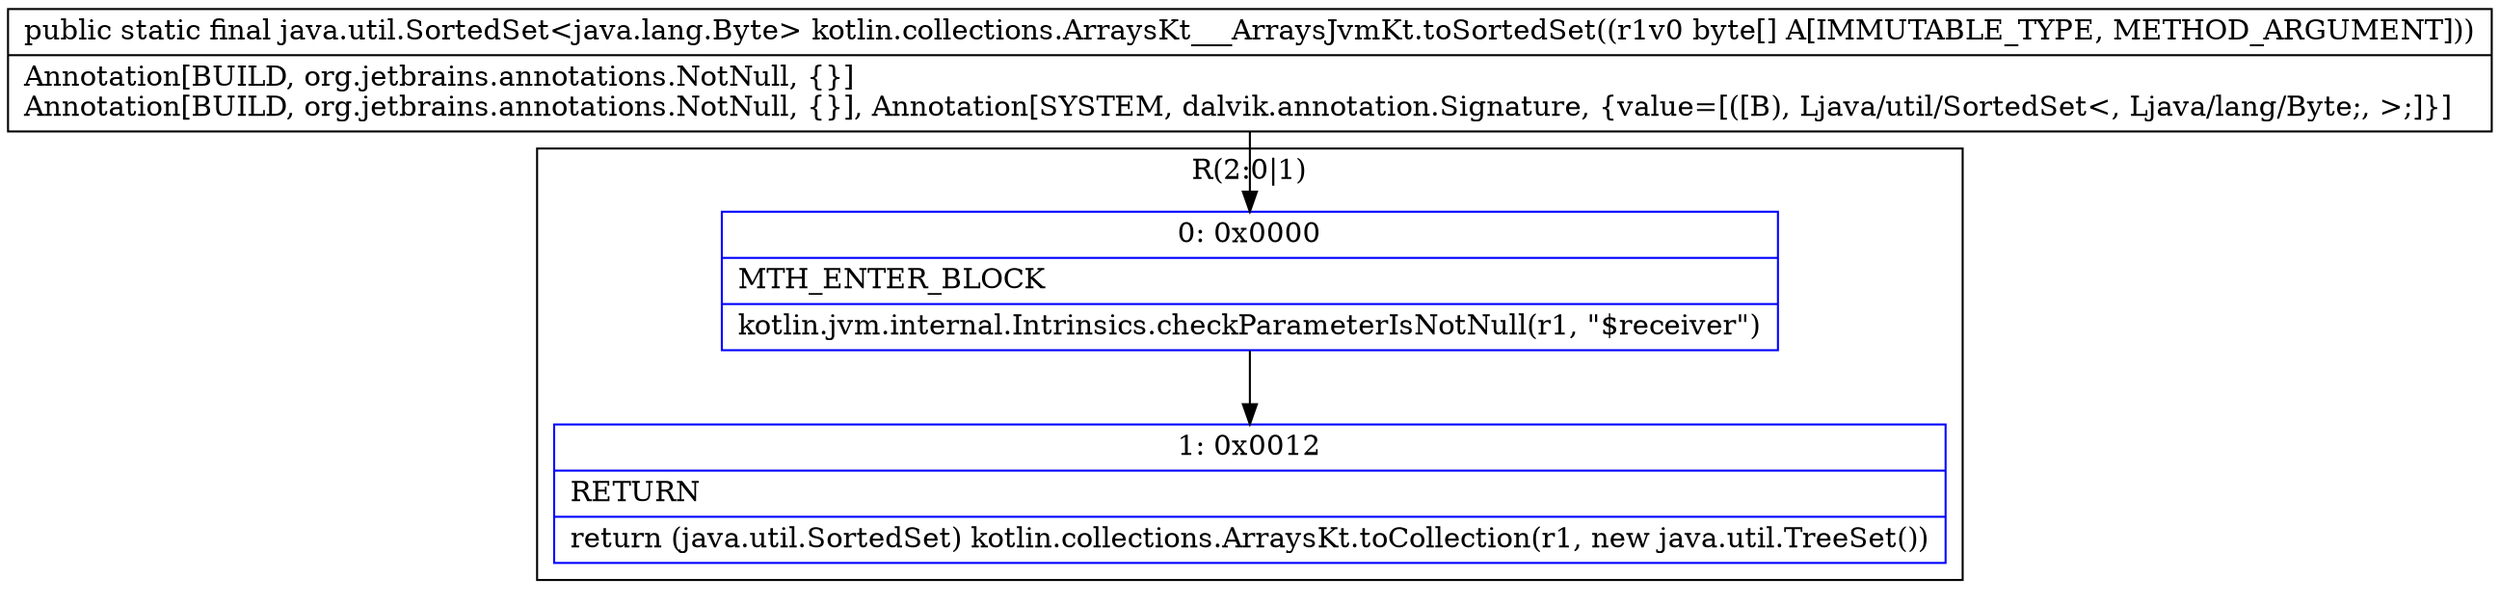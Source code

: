 digraph "CFG forkotlin.collections.ArraysKt___ArraysJvmKt.toSortedSet([B)Ljava\/util\/SortedSet;" {
subgraph cluster_Region_1482925186 {
label = "R(2:0|1)";
node [shape=record,color=blue];
Node_0 [shape=record,label="{0\:\ 0x0000|MTH_ENTER_BLOCK\l|kotlin.jvm.internal.Intrinsics.checkParameterIsNotNull(r1, \"$receiver\")\l}"];
Node_1 [shape=record,label="{1\:\ 0x0012|RETURN\l|return (java.util.SortedSet) kotlin.collections.ArraysKt.toCollection(r1, new java.util.TreeSet())\l}"];
}
MethodNode[shape=record,label="{public static final java.util.SortedSet\<java.lang.Byte\> kotlin.collections.ArraysKt___ArraysJvmKt.toSortedSet((r1v0 byte[] A[IMMUTABLE_TYPE, METHOD_ARGUMENT]))  | Annotation[BUILD, org.jetbrains.annotations.NotNull, \{\}]\lAnnotation[BUILD, org.jetbrains.annotations.NotNull, \{\}], Annotation[SYSTEM, dalvik.annotation.Signature, \{value=[([B), Ljava\/util\/SortedSet\<, Ljava\/lang\/Byte;, \>;]\}]\l}"];
MethodNode -> Node_0;
Node_0 -> Node_1;
}

